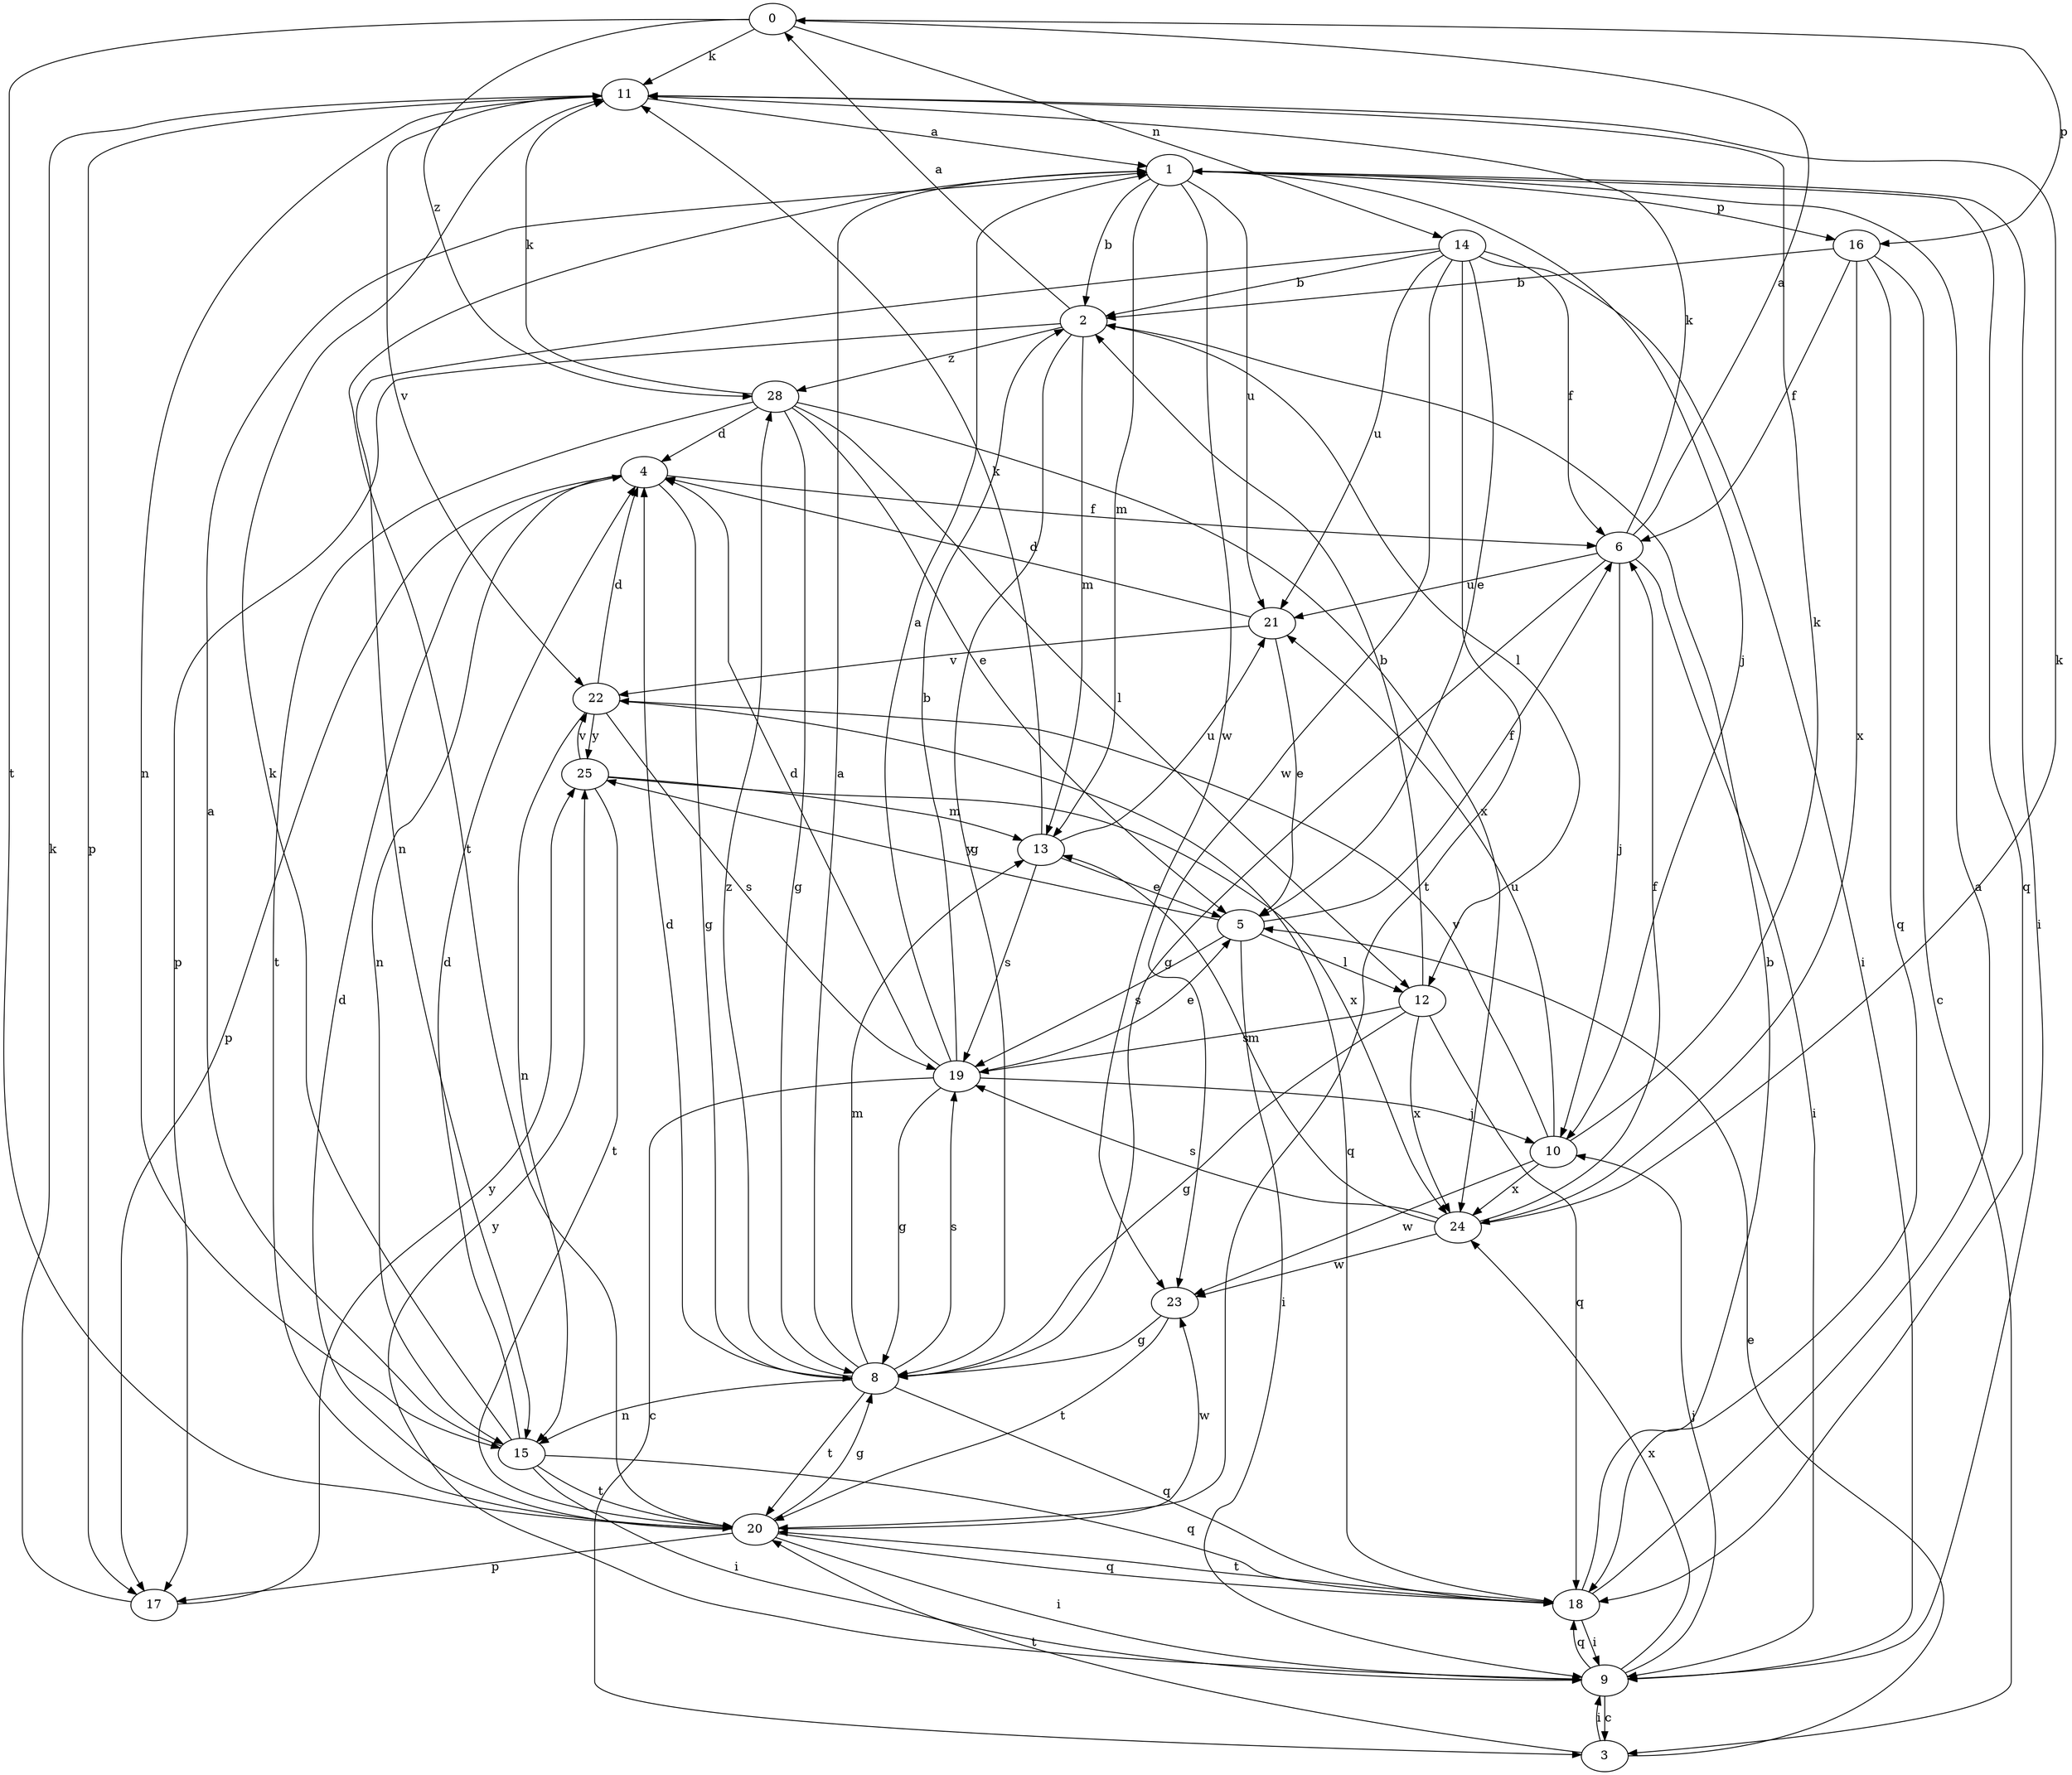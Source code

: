 strict digraph  {
0;
1;
2;
3;
4;
5;
6;
8;
9;
10;
11;
12;
13;
14;
15;
16;
17;
18;
19;
20;
21;
22;
23;
24;
25;
28;
0 -> 11  [label=k];
0 -> 14  [label=n];
0 -> 16  [label=p];
0 -> 20  [label=t];
0 -> 28  [label=z];
1 -> 2  [label=b];
1 -> 9  [label=i];
1 -> 10  [label=j];
1 -> 13  [label=m];
1 -> 16  [label=p];
1 -> 18  [label=q];
1 -> 20  [label=t];
1 -> 21  [label=u];
1 -> 23  [label=w];
2 -> 0  [label=a];
2 -> 8  [label=g];
2 -> 12  [label=l];
2 -> 13  [label=m];
2 -> 17  [label=p];
2 -> 28  [label=z];
3 -> 5  [label=e];
3 -> 9  [label=i];
3 -> 20  [label=t];
4 -> 6  [label=f];
4 -> 8  [label=g];
4 -> 15  [label=n];
4 -> 17  [label=p];
5 -> 6  [label=f];
5 -> 9  [label=i];
5 -> 12  [label=l];
5 -> 19  [label=s];
5 -> 25  [label=y];
6 -> 0  [label=a];
6 -> 8  [label=g];
6 -> 9  [label=i];
6 -> 10  [label=j];
6 -> 11  [label=k];
6 -> 21  [label=u];
8 -> 1  [label=a];
8 -> 4  [label=d];
8 -> 13  [label=m];
8 -> 15  [label=n];
8 -> 18  [label=q];
8 -> 19  [label=s];
8 -> 20  [label=t];
8 -> 28  [label=z];
9 -> 3  [label=c];
9 -> 10  [label=j];
9 -> 18  [label=q];
9 -> 24  [label=x];
9 -> 25  [label=y];
10 -> 11  [label=k];
10 -> 21  [label=u];
10 -> 22  [label=v];
10 -> 23  [label=w];
10 -> 24  [label=x];
11 -> 1  [label=a];
11 -> 15  [label=n];
11 -> 17  [label=p];
11 -> 22  [label=v];
12 -> 2  [label=b];
12 -> 8  [label=g];
12 -> 18  [label=q];
12 -> 19  [label=s];
12 -> 24  [label=x];
13 -> 5  [label=e];
13 -> 11  [label=k];
13 -> 19  [label=s];
13 -> 21  [label=u];
14 -> 2  [label=b];
14 -> 5  [label=e];
14 -> 6  [label=f];
14 -> 9  [label=i];
14 -> 15  [label=n];
14 -> 20  [label=t];
14 -> 21  [label=u];
14 -> 23  [label=w];
15 -> 1  [label=a];
15 -> 4  [label=d];
15 -> 9  [label=i];
15 -> 11  [label=k];
15 -> 18  [label=q];
15 -> 20  [label=t];
16 -> 2  [label=b];
16 -> 3  [label=c];
16 -> 6  [label=f];
16 -> 18  [label=q];
16 -> 24  [label=x];
17 -> 11  [label=k];
17 -> 25  [label=y];
18 -> 1  [label=a];
18 -> 2  [label=b];
18 -> 9  [label=i];
18 -> 20  [label=t];
19 -> 1  [label=a];
19 -> 2  [label=b];
19 -> 3  [label=c];
19 -> 4  [label=d];
19 -> 5  [label=e];
19 -> 8  [label=g];
19 -> 10  [label=j];
20 -> 4  [label=d];
20 -> 8  [label=g];
20 -> 9  [label=i];
20 -> 17  [label=p];
20 -> 18  [label=q];
20 -> 23  [label=w];
21 -> 4  [label=d];
21 -> 5  [label=e];
21 -> 22  [label=v];
22 -> 4  [label=d];
22 -> 15  [label=n];
22 -> 18  [label=q];
22 -> 19  [label=s];
22 -> 25  [label=y];
23 -> 8  [label=g];
23 -> 20  [label=t];
24 -> 6  [label=f];
24 -> 11  [label=k];
24 -> 13  [label=m];
24 -> 19  [label=s];
24 -> 23  [label=w];
25 -> 13  [label=m];
25 -> 20  [label=t];
25 -> 22  [label=v];
25 -> 24  [label=x];
28 -> 4  [label=d];
28 -> 5  [label=e];
28 -> 8  [label=g];
28 -> 11  [label=k];
28 -> 12  [label=l];
28 -> 20  [label=t];
28 -> 24  [label=x];
}
